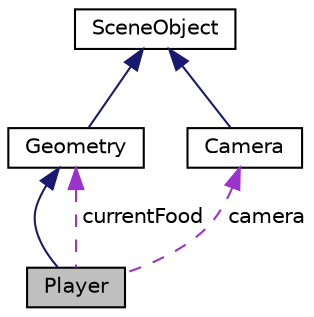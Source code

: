 digraph "Player"
{
  edge [fontname="Helvetica",fontsize="10",labelfontname="Helvetica",labelfontsize="10"];
  node [fontname="Helvetica",fontsize="10",shape=record];
  Node1 [label="Player",height=0.2,width=0.4,color="black", fillcolor="grey75", style="filled", fontcolor="black"];
  Node2 -> Node1 [dir="back",color="midnightblue",fontsize="10",style="solid",fontname="Helvetica"];
  Node2 [label="Geometry",height=0.2,width=0.4,color="black", fillcolor="white", style="filled",URL="$classGeometry.html",tooltip="A Geometry is a SceneObject that holds Surfaces which contain mesh data and textures. "];
  Node3 -> Node2 [dir="back",color="midnightblue",fontsize="10",style="solid",fontname="Helvetica"];
  Node3 [label="SceneObject",height=0.2,width=0.4,color="black", fillcolor="white", style="filled",URL="$classSceneObject.html",tooltip="A SceneObject holds a transformation matrix and its inverse and provides functions to manipulate them..."];
  Node2 -> Node1 [dir="back",color="darkorchid3",fontsize="10",style="dashed",label=" currentFood" ,fontname="Helvetica"];
  Node4 -> Node1 [dir="back",color="darkorchid3",fontsize="10",style="dashed",label=" camera" ,fontname="Helvetica"];
  Node4 [label="Camera",height=0.2,width=0.4,color="black", fillcolor="white", style="filled",URL="$classCamera.html",tooltip="A Camera is a SceneObject that maintains a view matrix, as well as parameters defining the projection..."];
  Node3 -> Node4 [dir="back",color="midnightblue",fontsize="10",style="solid",fontname="Helvetica"];
}
